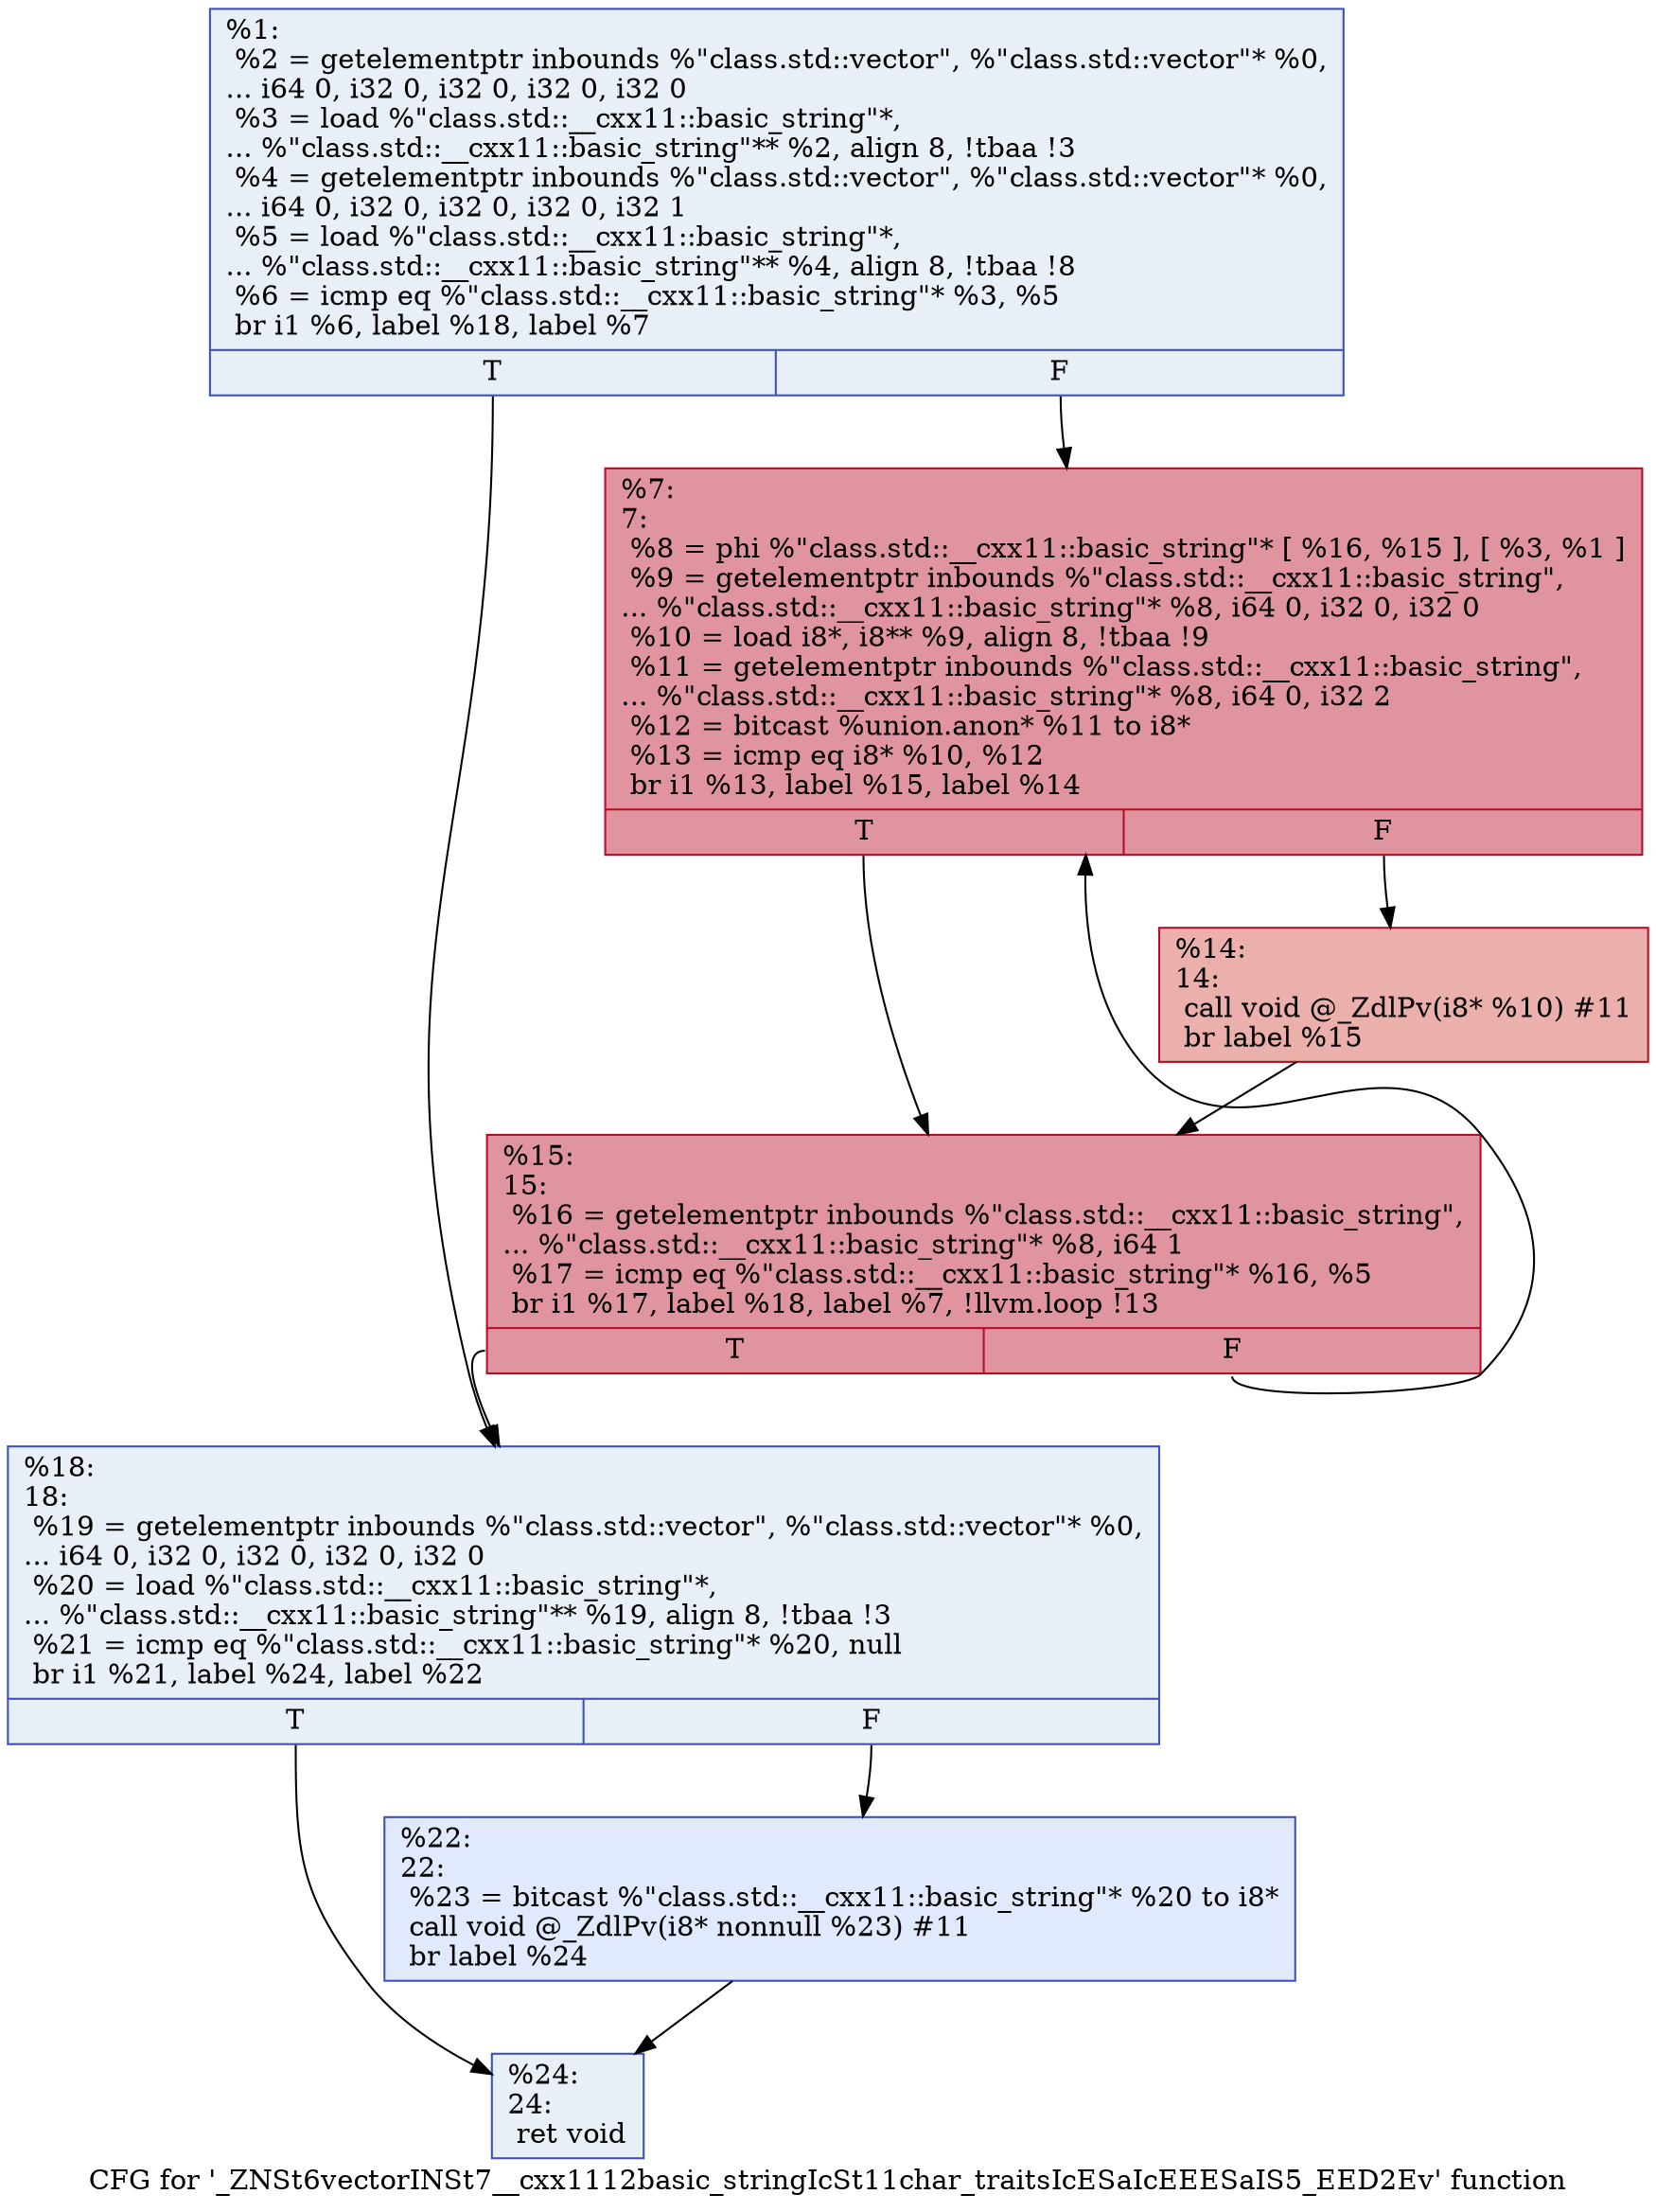 digraph "CFG for '_ZNSt6vectorINSt7__cxx1112basic_stringIcSt11char_traitsIcESaIcEEESaIS5_EED2Ev' function" {
	label="CFG for '_ZNSt6vectorINSt7__cxx1112basic_stringIcSt11char_traitsIcESaIcEEESaIS5_EED2Ev' function";

	Node0x55693b2cc910 [shape=record,color="#3d50c3ff", style=filled, fillcolor="#cedaeb70",label="{%1:\l  %2 = getelementptr inbounds %\"class.std::vector\", %\"class.std::vector\"* %0,\l... i64 0, i32 0, i32 0, i32 0, i32 0\l  %3 = load %\"class.std::__cxx11::basic_string\"*,\l... %\"class.std::__cxx11::basic_string\"** %2, align 8, !tbaa !3\l  %4 = getelementptr inbounds %\"class.std::vector\", %\"class.std::vector\"* %0,\l... i64 0, i32 0, i32 0, i32 0, i32 1\l  %5 = load %\"class.std::__cxx11::basic_string\"*,\l... %\"class.std::__cxx11::basic_string\"** %4, align 8, !tbaa !8\l  %6 = icmp eq %\"class.std::__cxx11::basic_string\"* %3, %5\l  br i1 %6, label %18, label %7\l|{<s0>T|<s1>F}}"];
	Node0x55693b2cc910:s0 -> Node0x55693b2ccbc0;
	Node0x55693b2cc910:s1 -> Node0x55693b2d5c60;
	Node0x55693b2d5c60 [shape=record,color="#b70d28ff", style=filled, fillcolor="#b70d2870",label="{%7:\l7:                                                \l  %8 = phi %\"class.std::__cxx11::basic_string\"* [ %16, %15 ], [ %3, %1 ]\l  %9 = getelementptr inbounds %\"class.std::__cxx11::basic_string\",\l... %\"class.std::__cxx11::basic_string\"* %8, i64 0, i32 0, i32 0\l  %10 = load i8*, i8** %9, align 8, !tbaa !9\l  %11 = getelementptr inbounds %\"class.std::__cxx11::basic_string\",\l... %\"class.std::__cxx11::basic_string\"* %8, i64 0, i32 2\l  %12 = bitcast %union.anon* %11 to i8*\l  %13 = icmp eq i8* %10, %12\l  br i1 %13, label %15, label %14\l|{<s0>T|<s1>F}}"];
	Node0x55693b2d5c60:s0 -> Node0x55693b2d5d60;
	Node0x55693b2d5c60:s1 -> Node0x55693b2ccb70;
	Node0x55693b2ccb70 [shape=record,color="#b70d28ff", style=filled, fillcolor="#d24b4070",label="{%14:\l14:                                               \l  call void @_ZdlPv(i8* %10) #11\l  br label %15\l}"];
	Node0x55693b2ccb70 -> Node0x55693b2d5d60;
	Node0x55693b2d5d60 [shape=record,color="#b70d28ff", style=filled, fillcolor="#b70d2870",label="{%15:\l15:                                               \l  %16 = getelementptr inbounds %\"class.std::__cxx11::basic_string\",\l... %\"class.std::__cxx11::basic_string\"* %8, i64 1\l  %17 = icmp eq %\"class.std::__cxx11::basic_string\"* %16, %5\l  br i1 %17, label %18, label %7, !llvm.loop !13\l|{<s0>T|<s1>F}}"];
	Node0x55693b2d5d60:s0 -> Node0x55693b2ccbc0;
	Node0x55693b2d5d60:s1 -> Node0x55693b2d5c60;
	Node0x55693b2ccbc0 [shape=record,color="#3d50c3ff", style=filled, fillcolor="#cedaeb70",label="{%18:\l18:                                               \l  %19 = getelementptr inbounds %\"class.std::vector\", %\"class.std::vector\"* %0,\l... i64 0, i32 0, i32 0, i32 0, i32 0\l  %20 = load %\"class.std::__cxx11::basic_string\"*,\l... %\"class.std::__cxx11::basic_string\"** %19, align 8, !tbaa !3\l  %21 = icmp eq %\"class.std::__cxx11::basic_string\"* %20, null\l  br i1 %21, label %24, label %22\l|{<s0>T|<s1>F}}"];
	Node0x55693b2ccbc0:s0 -> Node0x55693b2d6e30;
	Node0x55693b2ccbc0:s1 -> Node0x55693b2d6e80;
	Node0x55693b2d6e80 [shape=record,color="#3d50c3ff", style=filled, fillcolor="#b9d0f970",label="{%22:\l22:                                               \l  %23 = bitcast %\"class.std::__cxx11::basic_string\"* %20 to i8*\l  call void @_ZdlPv(i8* nonnull %23) #11\l  br label %24\l}"];
	Node0x55693b2d6e80 -> Node0x55693b2d6e30;
	Node0x55693b2d6e30 [shape=record,color="#3d50c3ff", style=filled, fillcolor="#cedaeb70",label="{%24:\l24:                                               \l  ret void\l}"];
}
